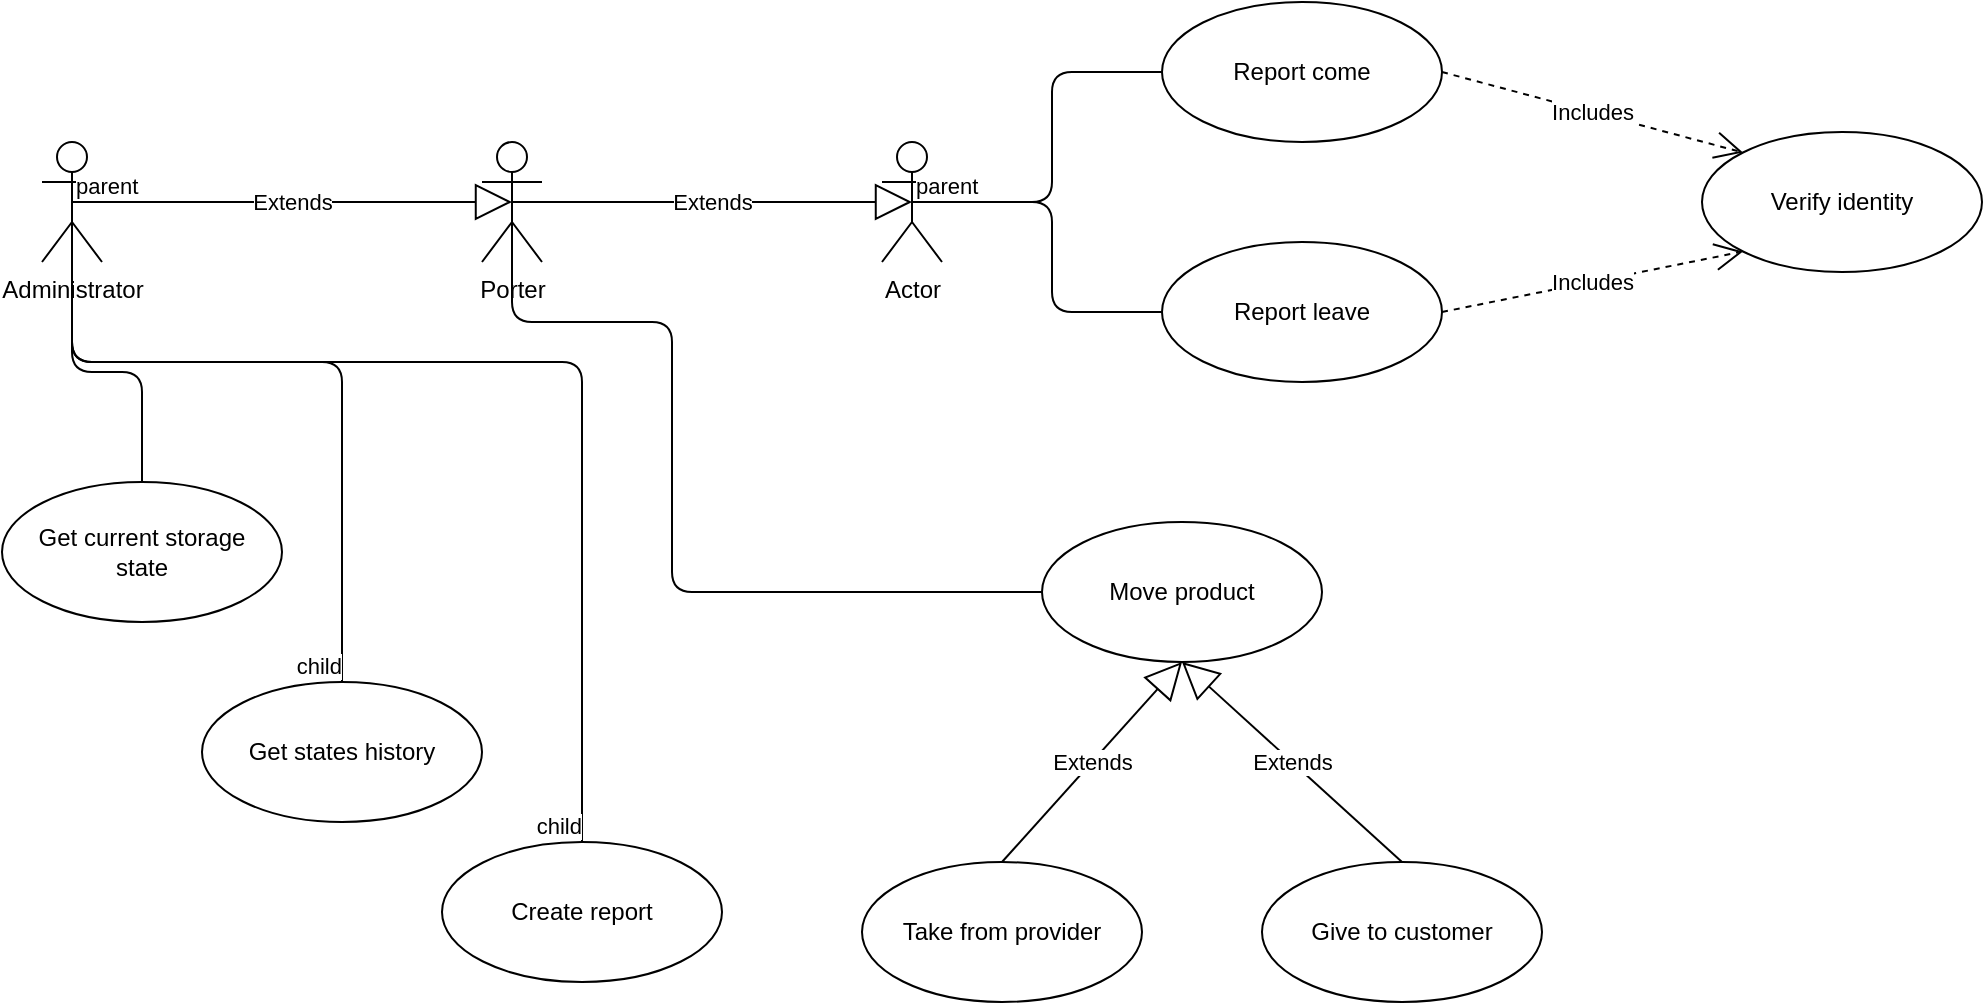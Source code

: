 <mxfile>
    <diagram id="3r36QA76QMAtAorVOe0o" name="Page-1">
        <mxGraphModel dx="1484" dy="712" grid="1" gridSize="10" guides="1" tooltips="1" connect="1" arrows="1" fold="1" page="1" pageScale="1" pageWidth="850" pageHeight="1100" math="0" shadow="0">
            <root>
                <mxCell id="0"/>
                <mxCell id="1" parent="0"/>
                <mxCell id="2" value="Administrator&lt;br&gt;" style="shape=umlActor;verticalLabelPosition=bottom;verticalAlign=top;html=1;outlineConnect=0;" vertex="1" parent="1">
                    <mxGeometry x="40" y="140" width="30" height="60" as="geometry"/>
                </mxCell>
                <mxCell id="4" value="Porter&lt;br&gt;" style="shape=umlActor;verticalLabelPosition=bottom;verticalAlign=top;html=1;outlineConnect=0;" vertex="1" parent="1">
                    <mxGeometry x="260" y="140" width="30" height="60" as="geometry"/>
                </mxCell>
                <mxCell id="6" value="Extends" style="endArrow=block;endSize=16;endFill=0;html=1;exitX=0.5;exitY=0.5;exitDx=0;exitDy=0;exitPerimeter=0;entryX=0.5;entryY=0.5;entryDx=0;entryDy=0;entryPerimeter=0;" edge="1" parent="1" source="2" target="4">
                    <mxGeometry width="160" relative="1" as="geometry">
                        <mxPoint x="60" y="180" as="sourcePoint"/>
                        <mxPoint x="220" y="180" as="targetPoint"/>
                    </mxGeometry>
                </mxCell>
                <mxCell id="7" value="Actor" style="shape=umlActor;verticalLabelPosition=bottom;verticalAlign=top;html=1;" vertex="1" parent="1">
                    <mxGeometry x="460" y="140" width="30" height="60" as="geometry"/>
                </mxCell>
                <mxCell id="8" value="Extends" style="endArrow=block;endSize=16;endFill=0;html=1;exitX=0.5;exitY=0.5;exitDx=0;exitDy=0;exitPerimeter=0;entryX=0.5;entryY=0.5;entryDx=0;entryDy=0;entryPerimeter=0;" edge="1" parent="1" source="4" target="7">
                    <mxGeometry width="160" relative="1" as="geometry">
                        <mxPoint x="280" y="170" as="sourcePoint"/>
                        <mxPoint x="440" y="170" as="targetPoint"/>
                    </mxGeometry>
                </mxCell>
                <mxCell id="9" value="Report come" style="ellipse;whiteSpace=wrap;html=1;" vertex="1" parent="1">
                    <mxGeometry x="600" y="70" width="140" height="70" as="geometry"/>
                </mxCell>
                <mxCell id="10" value="Report leave" style="ellipse;whiteSpace=wrap;html=1;" vertex="1" parent="1">
                    <mxGeometry x="600" y="190" width="140" height="70" as="geometry"/>
                </mxCell>
                <mxCell id="11" value="" style="endArrow=none;html=1;edgeStyle=orthogonalEdgeStyle;exitX=0.5;exitY=0.5;exitDx=0;exitDy=0;exitPerimeter=0;entryX=0;entryY=0.5;entryDx=0;entryDy=0;" edge="1" parent="1" source="7" target="9">
                    <mxGeometry relative="1" as="geometry">
                        <mxPoint x="430" y="360" as="sourcePoint"/>
                        <mxPoint x="590" y="360" as="targetPoint"/>
                    </mxGeometry>
                </mxCell>
                <mxCell id="12" value="parent" style="edgeLabel;resizable=0;html=1;align=left;verticalAlign=bottom;" connectable="0" vertex="1" parent="11">
                    <mxGeometry x="-1" relative="1" as="geometry"/>
                </mxCell>
                <mxCell id="14" value="" style="endArrow=none;html=1;edgeStyle=orthogonalEdgeStyle;exitX=0.5;exitY=0.5;exitDx=0;exitDy=0;exitPerimeter=0;entryX=0;entryY=0.5;entryDx=0;entryDy=0;" edge="1" parent="1" source="7" target="10">
                    <mxGeometry relative="1" as="geometry">
                        <mxPoint x="430" y="360" as="sourcePoint"/>
                        <mxPoint x="590" y="360" as="targetPoint"/>
                    </mxGeometry>
                </mxCell>
                <mxCell id="17" value="Verify identity" style="ellipse;whiteSpace=wrap;html=1;" vertex="1" parent="1">
                    <mxGeometry x="870" y="135" width="140" height="70" as="geometry"/>
                </mxCell>
                <mxCell id="18" value="Includes" style="endArrow=open;endSize=12;dashed=1;html=1;exitX=1;exitY=0.5;exitDx=0;exitDy=0;entryX=0;entryY=0;entryDx=0;entryDy=0;" edge="1" parent="1" source="9" target="17">
                    <mxGeometry width="160" relative="1" as="geometry">
                        <mxPoint x="740" y="105" as="sourcePoint"/>
                        <mxPoint x="900" y="105" as="targetPoint"/>
                    </mxGeometry>
                </mxCell>
                <mxCell id="19" value="Includes" style="endArrow=open;endSize=12;dashed=1;html=1;exitX=1;exitY=0.5;exitDx=0;exitDy=0;entryX=0;entryY=1;entryDx=0;entryDy=0;" edge="1" parent="1" source="10" target="17">
                    <mxGeometry width="160" relative="1" as="geometry">
                        <mxPoint x="430" y="360" as="sourcePoint"/>
                        <mxPoint x="590" y="360" as="targetPoint"/>
                    </mxGeometry>
                </mxCell>
                <mxCell id="20" value="Get current storage &lt;br&gt;state" style="ellipse;whiteSpace=wrap;html=1;" vertex="1" parent="1">
                    <mxGeometry x="20" y="310" width="140" height="70" as="geometry"/>
                </mxCell>
                <mxCell id="21" value="" style="endArrow=none;html=1;edgeStyle=orthogonalEdgeStyle;exitX=0.5;exitY=0.5;exitDx=0;exitDy=0;exitPerimeter=0;entryX=0.5;entryY=0;entryDx=0;entryDy=0;" edge="1" parent="1" source="2" target="20">
                    <mxGeometry relative="1" as="geometry">
                        <mxPoint x="430" y="260" as="sourcePoint"/>
                        <mxPoint x="590" y="260" as="targetPoint"/>
                    </mxGeometry>
                </mxCell>
                <mxCell id="24" value="Get states history" style="ellipse;whiteSpace=wrap;html=1;" vertex="1" parent="1">
                    <mxGeometry x="120" y="410" width="140" height="70" as="geometry"/>
                </mxCell>
                <mxCell id="25" value="" style="endArrow=none;html=1;edgeStyle=orthogonalEdgeStyle;exitX=0.5;exitY=0.5;exitDx=0;exitDy=0;exitPerimeter=0;entryX=0.5;entryY=0;entryDx=0;entryDy=0;" edge="1" parent="1" source="2" target="24">
                    <mxGeometry relative="1" as="geometry">
                        <mxPoint x="430" y="330" as="sourcePoint"/>
                        <mxPoint x="590" y="330" as="targetPoint"/>
                        <Array as="points">
                            <mxPoint x="55" y="250"/>
                            <mxPoint x="190" y="250"/>
                        </Array>
                    </mxGeometry>
                </mxCell>
                <mxCell id="26" value="parent" style="edgeLabel;resizable=0;html=1;align=left;verticalAlign=bottom;" connectable="0" vertex="1" parent="25">
                    <mxGeometry x="-1" relative="1" as="geometry"/>
                </mxCell>
                <mxCell id="27" value="child" style="edgeLabel;resizable=0;html=1;align=right;verticalAlign=bottom;" connectable="0" vertex="1" parent="25">
                    <mxGeometry x="1" relative="1" as="geometry"/>
                </mxCell>
                <mxCell id="28" value="Create report" style="ellipse;whiteSpace=wrap;html=1;" vertex="1" parent="1">
                    <mxGeometry x="240" y="490" width="140" height="70" as="geometry"/>
                </mxCell>
                <mxCell id="29" value="" style="endArrow=none;html=1;edgeStyle=orthogonalEdgeStyle;exitX=0.5;exitY=0.5;exitDx=0;exitDy=0;exitPerimeter=0;entryX=0.5;entryY=0;entryDx=0;entryDy=0;" edge="1" parent="1" source="2" target="28">
                    <mxGeometry relative="1" as="geometry">
                        <mxPoint x="430" y="330" as="sourcePoint"/>
                        <mxPoint x="590" y="330" as="targetPoint"/>
                        <Array as="points">
                            <mxPoint x="55" y="250"/>
                            <mxPoint x="310" y="250"/>
                        </Array>
                    </mxGeometry>
                </mxCell>
                <mxCell id="30" value="parent" style="edgeLabel;resizable=0;html=1;align=left;verticalAlign=bottom;" connectable="0" vertex="1" parent="29">
                    <mxGeometry x="-1" relative="1" as="geometry"/>
                </mxCell>
                <mxCell id="31" value="child" style="edgeLabel;resizable=0;html=1;align=right;verticalAlign=bottom;" connectable="0" vertex="1" parent="29">
                    <mxGeometry x="1" relative="1" as="geometry"/>
                </mxCell>
                <mxCell id="32" value="Move product" style="ellipse;whiteSpace=wrap;html=1;" vertex="1" parent="1">
                    <mxGeometry x="540" y="330" width="140" height="70" as="geometry"/>
                </mxCell>
                <mxCell id="33" value="" style="endArrow=none;html=1;edgeStyle=orthogonalEdgeStyle;exitX=0.5;exitY=0.5;exitDx=0;exitDy=0;exitPerimeter=0;entryX=0;entryY=0.5;entryDx=0;entryDy=0;" edge="1" parent="1" source="4" target="32">
                    <mxGeometry relative="1" as="geometry">
                        <mxPoint x="430" y="330" as="sourcePoint"/>
                        <mxPoint x="590" y="330" as="targetPoint"/>
                        <Array as="points">
                            <mxPoint x="275" y="230"/>
                            <mxPoint x="355" y="230"/>
                            <mxPoint x="355" y="365"/>
                        </Array>
                    </mxGeometry>
                </mxCell>
                <mxCell id="36" value="Take from provider" style="ellipse;whiteSpace=wrap;html=1;" vertex="1" parent="1">
                    <mxGeometry x="450" y="500" width="140" height="70" as="geometry"/>
                </mxCell>
                <mxCell id="37" value="Extends" style="endArrow=block;endSize=16;endFill=0;html=1;exitX=0.5;exitY=0;exitDx=0;exitDy=0;entryX=0.5;entryY=1;entryDx=0;entryDy=0;" edge="1" parent="1" source="36" target="32">
                    <mxGeometry width="160" relative="1" as="geometry">
                        <mxPoint x="430" y="330" as="sourcePoint"/>
                        <mxPoint x="590" y="330" as="targetPoint"/>
                    </mxGeometry>
                </mxCell>
                <mxCell id="38" value="Give to customer" style="ellipse;whiteSpace=wrap;html=1;" vertex="1" parent="1">
                    <mxGeometry x="650" y="500" width="140" height="70" as="geometry"/>
                </mxCell>
                <mxCell id="42" value="Extends" style="endArrow=block;endSize=16;endFill=0;html=1;exitX=0.5;exitY=0;exitDx=0;exitDy=0;entryX=0.5;entryY=1;entryDx=0;entryDy=0;" edge="1" parent="1" source="38" target="32">
                    <mxGeometry width="160" relative="1" as="geometry">
                        <mxPoint x="430" y="330" as="sourcePoint"/>
                        <mxPoint x="659" y="390" as="targetPoint"/>
                    </mxGeometry>
                </mxCell>
            </root>
        </mxGraphModel>
    </diagram>
</mxfile>